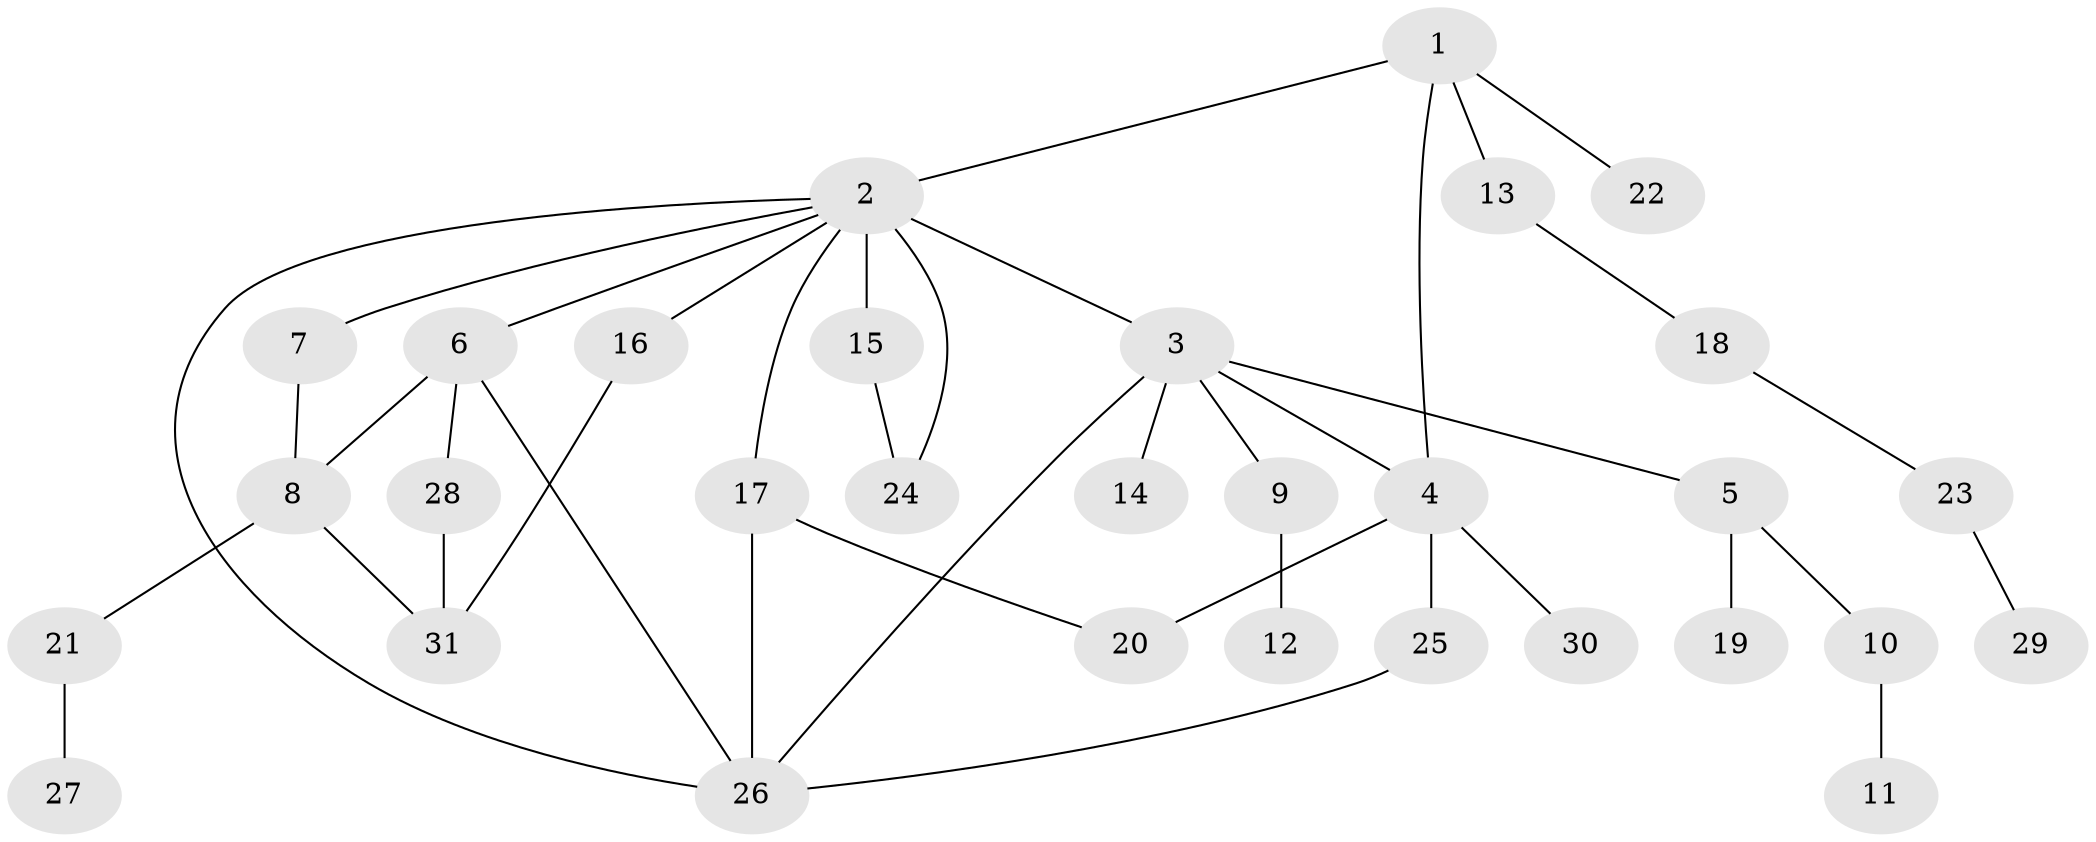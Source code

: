 // original degree distribution, {4: 0.08064516129032258, 9: 0.016129032258064516, 7: 0.016129032258064516, 5: 0.04838709677419355, 6: 0.016129032258064516, 3: 0.14516129032258066, 2: 0.3870967741935484, 1: 0.2903225806451613}
// Generated by graph-tools (version 1.1) at 2025/34/03/09/25 02:34:07]
// undirected, 31 vertices, 40 edges
graph export_dot {
graph [start="1"]
  node [color=gray90,style=filled];
  1;
  2;
  3;
  4;
  5;
  6;
  7;
  8;
  9;
  10;
  11;
  12;
  13;
  14;
  15;
  16;
  17;
  18;
  19;
  20;
  21;
  22;
  23;
  24;
  25;
  26;
  27;
  28;
  29;
  30;
  31;
  1 -- 2 [weight=2.0];
  1 -- 4 [weight=1.0];
  1 -- 13 [weight=1.0];
  1 -- 22 [weight=2.0];
  2 -- 3 [weight=1.0];
  2 -- 6 [weight=1.0];
  2 -- 7 [weight=1.0];
  2 -- 15 [weight=2.0];
  2 -- 16 [weight=1.0];
  2 -- 17 [weight=1.0];
  2 -- 24 [weight=1.0];
  2 -- 26 [weight=1.0];
  3 -- 4 [weight=1.0];
  3 -- 5 [weight=1.0];
  3 -- 9 [weight=1.0];
  3 -- 14 [weight=1.0];
  3 -- 26 [weight=1.0];
  4 -- 20 [weight=1.0];
  4 -- 25 [weight=1.0];
  4 -- 30 [weight=1.0];
  5 -- 10 [weight=1.0];
  5 -- 19 [weight=1.0];
  6 -- 8 [weight=1.0];
  6 -- 26 [weight=1.0];
  6 -- 28 [weight=1.0];
  7 -- 8 [weight=1.0];
  8 -- 21 [weight=1.0];
  8 -- 31 [weight=1.0];
  9 -- 12 [weight=1.0];
  10 -- 11 [weight=1.0];
  13 -- 18 [weight=1.0];
  15 -- 24 [weight=2.0];
  16 -- 31 [weight=1.0];
  17 -- 20 [weight=1.0];
  17 -- 26 [weight=2.0];
  18 -- 23 [weight=1.0];
  21 -- 27 [weight=1.0];
  23 -- 29 [weight=1.0];
  25 -- 26 [weight=1.0];
  28 -- 31 [weight=2.0];
}
